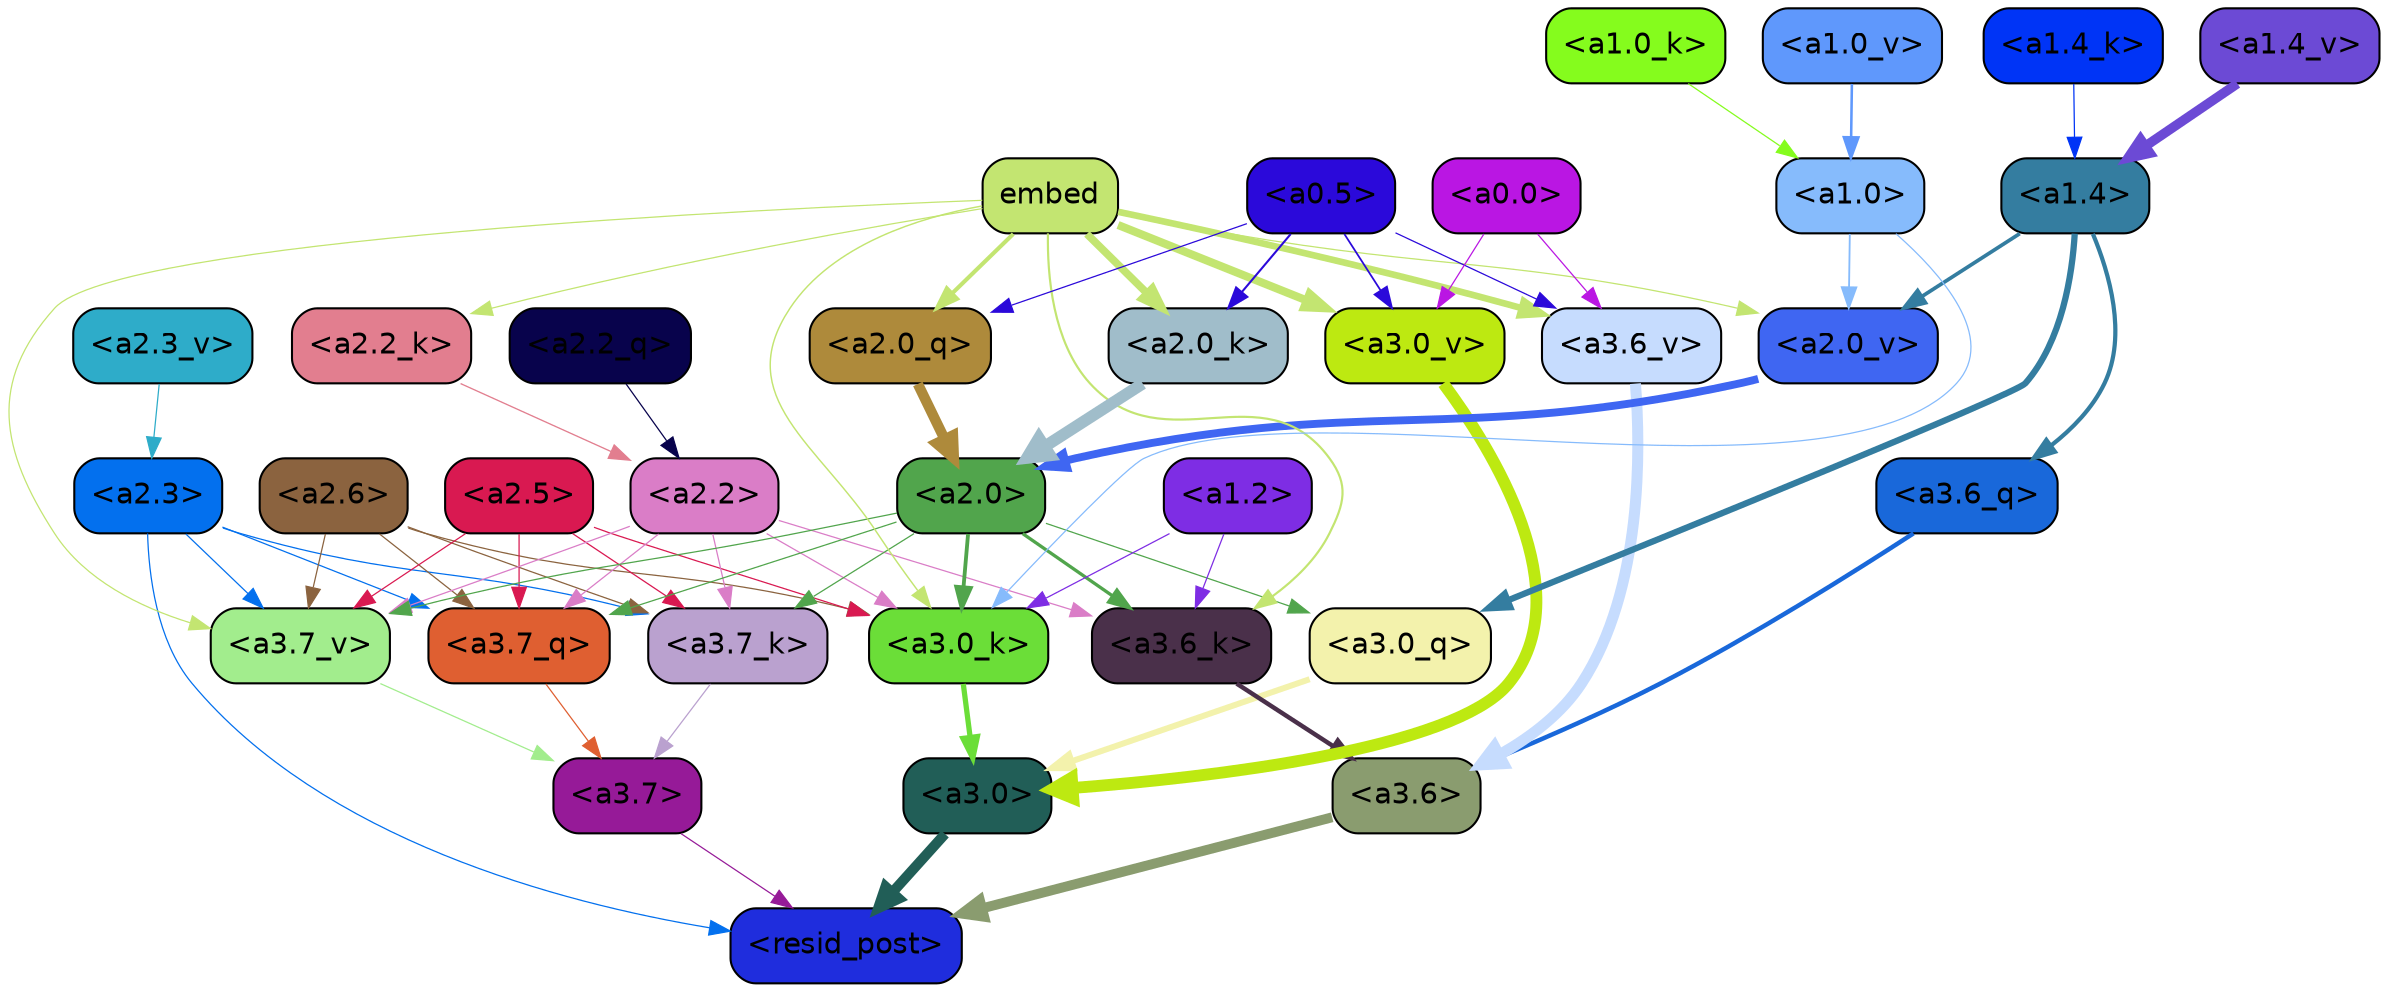 strict digraph "" {
	graph [bgcolor=transparent,
		layout=dot,
		overlap=false,
		splines=true
	];
	"<a3.7>"	[color=black,
		fillcolor="#961a98",
		fontname=Helvetica,
		shape=box,
		style="filled, rounded"];
	"<resid_post>"	[color=black,
		fillcolor="#1f2ddd",
		fontname=Helvetica,
		shape=box,
		style="filled, rounded"];
	"<a3.7>" -> "<resid_post>"	[color="#961a98",
		penwidth=0.6];
	"<a3.6>"	[color=black,
		fillcolor="#8a9c6f",
		fontname=Helvetica,
		shape=box,
		style="filled, rounded"];
	"<a3.6>" -> "<resid_post>"	[color="#8a9c6f",
		penwidth=4.751592040061951];
	"<a3.0>"	[color=black,
		fillcolor="#215e57",
		fontname=Helvetica,
		shape=box,
		style="filled, rounded"];
	"<a3.0>" -> "<resid_post>"	[color="#215e57",
		penwidth=4.904066681861877];
	"<a2.3>"	[color=black,
		fillcolor="#0370ee",
		fontname=Helvetica,
		shape=box,
		style="filled, rounded"];
	"<a2.3>" -> "<resid_post>"	[color="#0370ee",
		penwidth=0.6];
	"<a3.7_q>"	[color=black,
		fillcolor="#df5f31",
		fontname=Helvetica,
		shape=box,
		style="filled, rounded"];
	"<a2.3>" -> "<a3.7_q>"	[color="#0370ee",
		penwidth=0.6];
	"<a3.7_k>"	[color=black,
		fillcolor="#baa1cf",
		fontname=Helvetica,
		shape=box,
		style="filled, rounded"];
	"<a2.3>" -> "<a3.7_k>"	[color="#0370ee",
		penwidth=0.6];
	"<a3.7_v>"	[color=black,
		fillcolor="#a2ed8d",
		fontname=Helvetica,
		shape=box,
		style="filled, rounded"];
	"<a2.3>" -> "<a3.7_v>"	[color="#0370ee",
		penwidth=0.6];
	"<a3.7_q>" -> "<a3.7>"	[color="#df5f31",
		penwidth=0.6];
	"<a3.6_q>"	[color=black,
		fillcolor="#1968da",
		fontname=Helvetica,
		shape=box,
		style="filled, rounded"];
	"<a3.6_q>" -> "<a3.6>"	[color="#1968da",
		penwidth=2.160832464694977];
	"<a3.0_q>"	[color=black,
		fillcolor="#f3f2ac",
		fontname=Helvetica,
		shape=box,
		style="filled, rounded"];
	"<a3.0_q>" -> "<a3.0>"	[color="#f3f2ac",
		penwidth=2.870753765106201];
	"<a3.7_k>" -> "<a3.7>"	[color="#baa1cf",
		penwidth=0.6];
	"<a3.6_k>"	[color=black,
		fillcolor="#4a304a",
		fontname=Helvetica,
		shape=box,
		style="filled, rounded"];
	"<a3.6_k>" -> "<a3.6>"	[color="#4a304a",
		penwidth=2.13908451795578];
	"<a3.0_k>"	[color=black,
		fillcolor="#6bde38",
		fontname=Helvetica,
		shape=box,
		style="filled, rounded"];
	"<a3.0_k>" -> "<a3.0>"	[color="#6bde38",
		penwidth=2.520303964614868];
	"<a3.7_v>" -> "<a3.7>"	[color="#a2ed8d",
		penwidth=0.6];
	"<a3.6_v>"	[color=black,
		fillcolor="#c6dcfe",
		fontname=Helvetica,
		shape=box,
		style="filled, rounded"];
	"<a3.6_v>" -> "<a3.6>"	[color="#c6dcfe",
		penwidth=5.297133803367615];
	"<a3.0_v>"	[color=black,
		fillcolor="#bde911",
		fontname=Helvetica,
		shape=box,
		style="filled, rounded"];
	"<a3.0_v>" -> "<a3.0>"	[color="#bde911",
		penwidth=5.680712580680847];
	"<a2.6>"	[color=black,
		fillcolor="#8b633f",
		fontname=Helvetica,
		shape=box,
		style="filled, rounded"];
	"<a2.6>" -> "<a3.7_q>"	[color="#8b633f",
		penwidth=0.6];
	"<a2.6>" -> "<a3.7_k>"	[color="#8b633f",
		penwidth=0.6];
	"<a2.6>" -> "<a3.0_k>"	[color="#8b633f",
		penwidth=0.6];
	"<a2.6>" -> "<a3.7_v>"	[color="#8b633f",
		penwidth=0.6];
	"<a2.5>"	[color=black,
		fillcolor="#d91951",
		fontname=Helvetica,
		shape=box,
		style="filled, rounded"];
	"<a2.5>" -> "<a3.7_q>"	[color="#d91951",
		penwidth=0.6];
	"<a2.5>" -> "<a3.7_k>"	[color="#d91951",
		penwidth=0.6];
	"<a2.5>" -> "<a3.0_k>"	[color="#d91951",
		penwidth=0.6];
	"<a2.5>" -> "<a3.7_v>"	[color="#d91951",
		penwidth=0.6];
	"<a2.2>"	[color=black,
		fillcolor="#da7dc7",
		fontname=Helvetica,
		shape=box,
		style="filled, rounded"];
	"<a2.2>" -> "<a3.7_q>"	[color="#da7dc7",
		penwidth=0.6];
	"<a2.2>" -> "<a3.7_k>"	[color="#da7dc7",
		penwidth=0.6];
	"<a2.2>" -> "<a3.6_k>"	[color="#da7dc7",
		penwidth=0.6];
	"<a2.2>" -> "<a3.0_k>"	[color="#da7dc7",
		penwidth=0.6];
	"<a2.2>" -> "<a3.7_v>"	[color="#da7dc7",
		penwidth=0.6];
	"<a2.0>"	[color=black,
		fillcolor="#51a54c",
		fontname=Helvetica,
		shape=box,
		style="filled, rounded"];
	"<a2.0>" -> "<a3.7_q>"	[color="#51a54c",
		penwidth=0.6];
	"<a2.0>" -> "<a3.0_q>"	[color="#51a54c",
		penwidth=0.6];
	"<a2.0>" -> "<a3.7_k>"	[color="#51a54c",
		penwidth=0.6];
	"<a2.0>" -> "<a3.6_k>"	[color="#51a54c",
		penwidth=1.5897698998451233];
	"<a2.0>" -> "<a3.0_k>"	[color="#51a54c",
		penwidth=1.8405593037605286];
	"<a2.0>" -> "<a3.7_v>"	[color="#51a54c",
		penwidth=0.6];
	"<a1.4>"	[color=black,
		fillcolor="#347da0",
		fontname=Helvetica,
		shape=box,
		style="filled, rounded"];
	"<a1.4>" -> "<a3.6_q>"	[color="#347da0",
		penwidth=2.0260728895664215];
	"<a1.4>" -> "<a3.0_q>"	[color="#347da0",
		penwidth=3.0185627341270447];
	"<a2.0_v>"	[color=black,
		fillcolor="#3f66f2",
		fontname=Helvetica,
		shape=box,
		style="filled, rounded"];
	"<a1.4>" -> "<a2.0_v>"	[color="#347da0",
		penwidth=1.7970525026321411];
	"<a1.2>"	[color=black,
		fillcolor="#7e2de4",
		fontname=Helvetica,
		shape=box,
		style="filled, rounded"];
	"<a1.2>" -> "<a3.6_k>"	[color="#7e2de4",
		penwidth=0.6];
	"<a1.2>" -> "<a3.0_k>"	[color="#7e2de4",
		penwidth=0.6];
	embed	[color=black,
		fillcolor="#c3e571",
		fontname=Helvetica,
		shape=box,
		style="filled, rounded"];
	embed -> "<a3.6_k>"	[color="#c3e571",
		penwidth=1.046662151813507];
	embed -> "<a3.0_k>"	[color="#c3e571",
		penwidth=0.6995279788970947];
	embed -> "<a3.7_v>"	[color="#c3e571",
		penwidth=0.6];
	embed -> "<a3.6_v>"	[color="#c3e571",
		penwidth=3.1840110421180725];
	embed -> "<a3.0_v>"	[color="#c3e571",
		penwidth=3.9005755856633186];
	"<a2.0_q>"	[color=black,
		fillcolor="#ae8a3b",
		fontname=Helvetica,
		shape=box,
		style="filled, rounded"];
	embed -> "<a2.0_q>"	[color="#c3e571",
		penwidth=1.9669389724731445];
	"<a2.2_k>"	[color=black,
		fillcolor="#e27e8f",
		fontname=Helvetica,
		shape=box,
		style="filled, rounded"];
	embed -> "<a2.2_k>"	[color="#c3e571",
		penwidth=0.6];
	"<a2.0_k>"	[color=black,
		fillcolor="#a0bdca",
		fontname=Helvetica,
		shape=box,
		style="filled, rounded"];
	embed -> "<a2.0_k>"	[color="#c3e571",
		penwidth=3.6898754835128784];
	embed -> "<a2.0_v>"	[color="#c3e571",
		penwidth=0.6];
	"<a1.0>"	[color=black,
		fillcolor="#86bbfc",
		fontname=Helvetica,
		shape=box,
		style="filled, rounded"];
	"<a1.0>" -> "<a3.0_k>"	[color="#86bbfc",
		penwidth=0.6];
	"<a1.0>" -> "<a2.0_v>"	[color="#86bbfc",
		penwidth=0.8836666345596313];
	"<a0.5>"	[color=black,
		fillcolor="#2b09da",
		fontname=Helvetica,
		shape=box,
		style="filled, rounded"];
	"<a0.5>" -> "<a3.6_v>"	[color="#2b09da",
		penwidth=0.6];
	"<a0.5>" -> "<a3.0_v>"	[color="#2b09da",
		penwidth=0.8493617177009583];
	"<a0.5>" -> "<a2.0_q>"	[color="#2b09da",
		penwidth=0.6];
	"<a0.5>" -> "<a2.0_k>"	[color="#2b09da",
		penwidth=0.9942188858985901];
	"<a0.0>"	[color=black,
		fillcolor="#ba16e3",
		fontname=Helvetica,
		shape=box,
		style="filled, rounded"];
	"<a0.0>" -> "<a3.6_v>"	[color="#ba16e3",
		penwidth=0.6];
	"<a0.0>" -> "<a3.0_v>"	[color="#ba16e3",
		penwidth=0.6];
	"<a2.2_q>"	[color=black,
		fillcolor="#08034c",
		fontname=Helvetica,
		shape=box,
		style="filled, rounded"];
	"<a2.2_q>" -> "<a2.2>"	[color="#08034c",
		penwidth=0.6];
	"<a2.0_q>" -> "<a2.0>"	[color="#ae8a3b",
		penwidth=5.0040658712387085];
	"<a2.2_k>" -> "<a2.2>"	[color="#e27e8f",
		penwidth=0.6304321400821209];
	"<a2.0_k>" -> "<a2.0>"	[color="#a0bdca",
		penwidth=5.6445024609565735];
	"<a2.3_v>"	[color=black,
		fillcolor="#2eacc9",
		fontname=Helvetica,
		shape=box,
		style="filled, rounded"];
	"<a2.3_v>" -> "<a2.3>"	[color="#2eacc9",
		penwidth=0.6];
	"<a2.0_v>" -> "<a2.0>"	[color="#3f66f2",
		penwidth=3.781584322452545];
	"<a1.4_k>"	[color=black,
		fillcolor="#0034f6",
		fontname=Helvetica,
		shape=box,
		style="filled, rounded"];
	"<a1.4_k>" -> "<a1.4>"	[color="#0034f6",
		penwidth=0.6];
	"<a1.0_k>"	[color=black,
		fillcolor="#85fc1d",
		fontname=Helvetica,
		shape=box,
		style="filled, rounded"];
	"<a1.0_k>" -> "<a1.0>"	[color="#85fc1d",
		penwidth=0.6];
	"<a1.4_v>"	[color=black,
		fillcolor="#6c4ad5",
		fontname=Helvetica,
		shape=box,
		style="filled, rounded"];
	"<a1.4_v>" -> "<a1.4>"	[color="#6c4ad5",
		penwidth=4.602061748504639];
	"<a1.0_v>"	[color=black,
		fillcolor="#5f98fc",
		fontname=Helvetica,
		shape=box,
		style="filled, rounded"];
	"<a1.0_v>" -> "<a1.0>"	[color="#5f98fc",
		penwidth=1.227757602930069];
}
